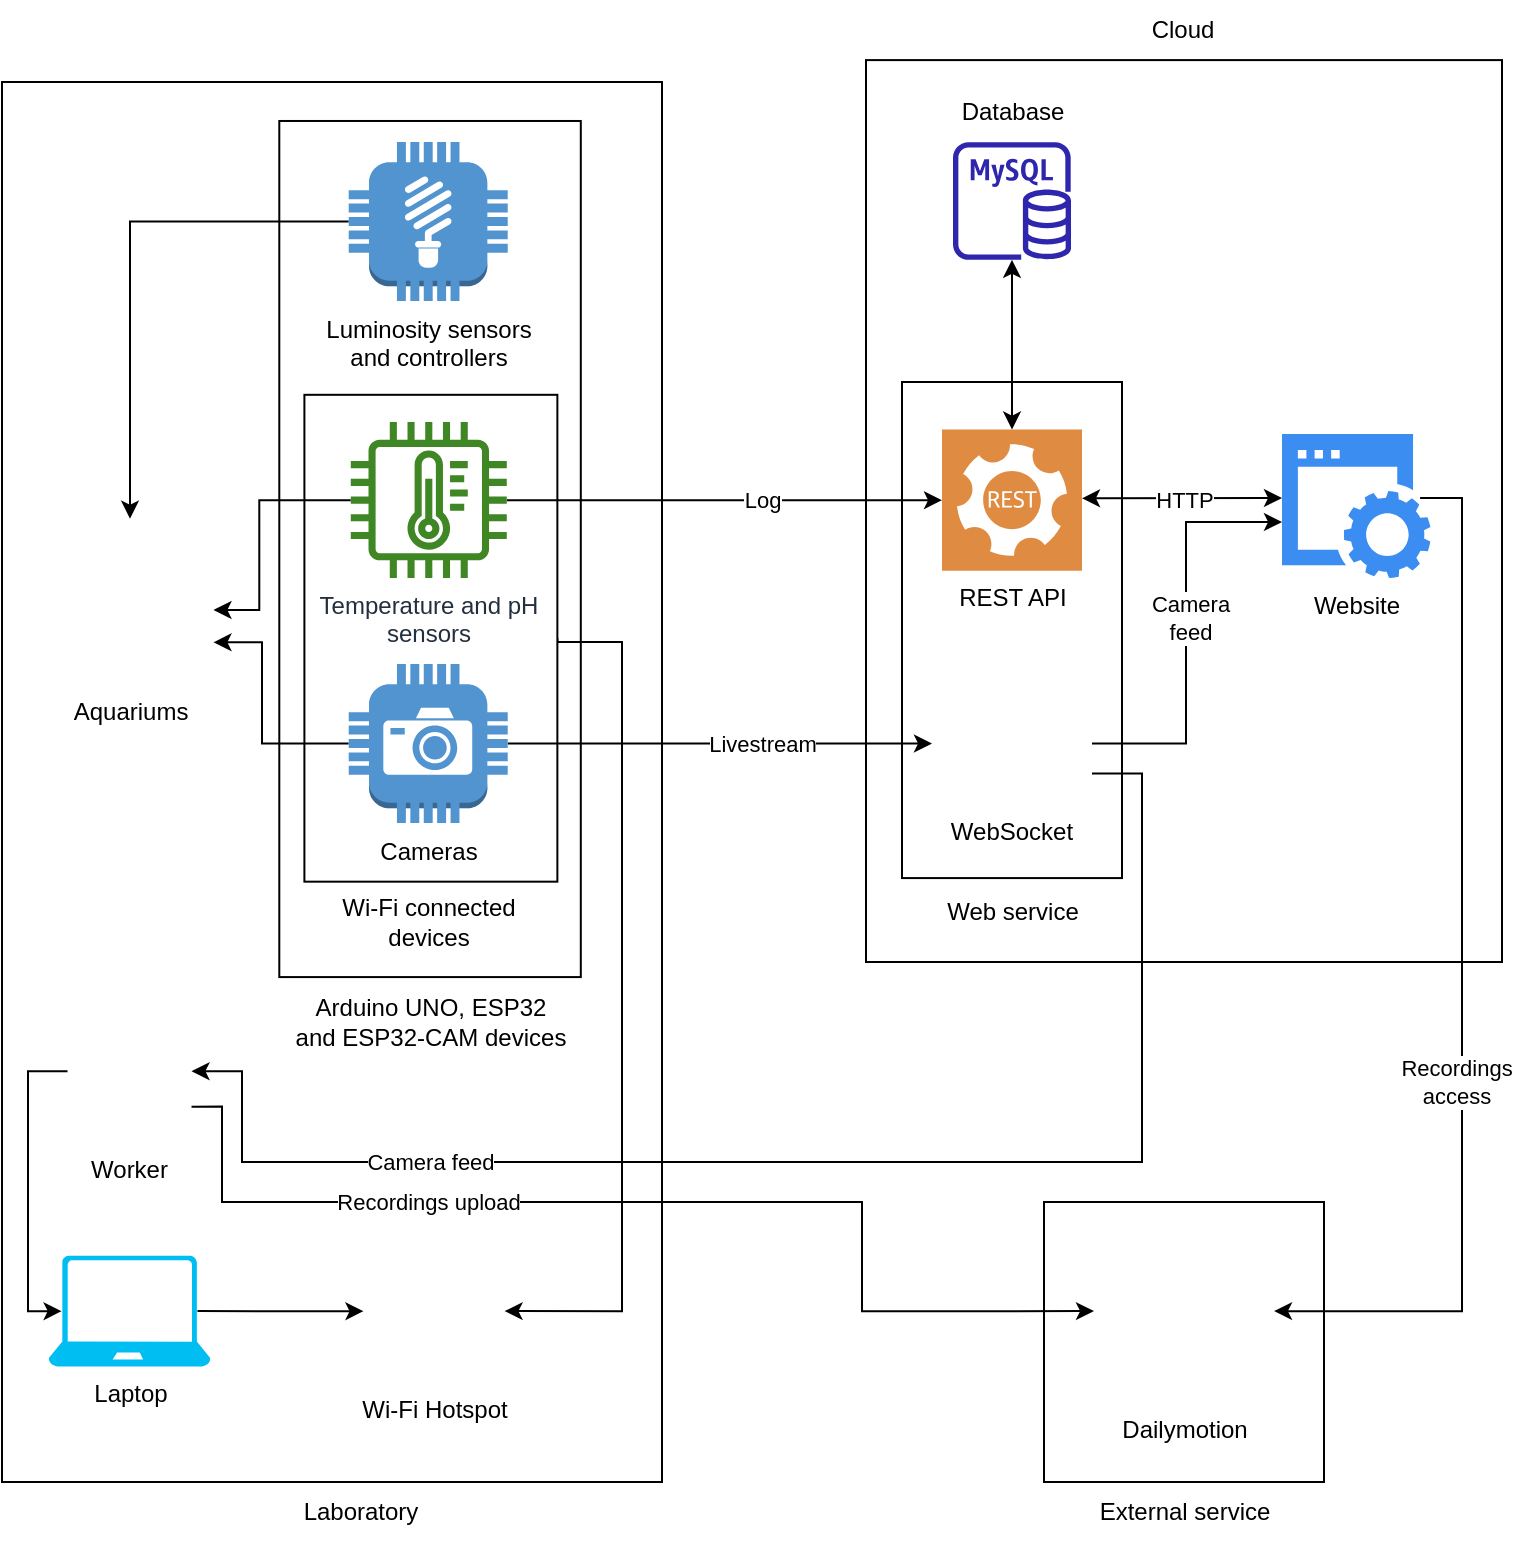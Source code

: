<mxfile version="21.6.6" type="github" pages="2">
  <diagram name="English" id="EDI8gtddxYuzMvr2oFBx">
    <mxGraphModel dx="1434" dy="760" grid="1" gridSize="10" guides="1" tooltips="1" connect="1" arrows="1" fold="1" page="1" pageScale="1" pageWidth="850" pageHeight="1100" math="0" shadow="0">
      <root>
        <mxCell id="WuIyrmQVyQ9rkiY1ifRZ-0" />
        <mxCell id="WuIyrmQVyQ9rkiY1ifRZ-1" parent="WuIyrmQVyQ9rkiY1ifRZ-0" />
        <mxCell id="WuIyrmQVyQ9rkiY1ifRZ-2" value="" style="rounded=0;whiteSpace=wrap;html=1;" vertex="1" parent="WuIyrmQVyQ9rkiY1ifRZ-1">
          <mxGeometry x="571" y="740" width="140" height="140" as="geometry" />
        </mxCell>
        <mxCell id="WuIyrmQVyQ9rkiY1ifRZ-3" value="" style="rounded=0;whiteSpace=wrap;html=1;" vertex="1" parent="WuIyrmQVyQ9rkiY1ifRZ-1">
          <mxGeometry x="482" y="169.05" width="318" height="450.95" as="geometry" />
        </mxCell>
        <mxCell id="WuIyrmQVyQ9rkiY1ifRZ-4" value="" style="rounded=0;whiteSpace=wrap;html=1;direction=south;" vertex="1" parent="WuIyrmQVyQ9rkiY1ifRZ-1">
          <mxGeometry x="500" y="330" width="110" height="248.04" as="geometry" />
        </mxCell>
        <mxCell id="WuIyrmQVyQ9rkiY1ifRZ-5" value="" style="rounded=0;whiteSpace=wrap;html=1;direction=south;" vertex="1" parent="WuIyrmQVyQ9rkiY1ifRZ-1">
          <mxGeometry x="50" y="180" width="330" height="700" as="geometry" />
        </mxCell>
        <mxCell id="WuIyrmQVyQ9rkiY1ifRZ-6" value="" style="rounded=0;whiteSpace=wrap;html=1;rotation=-90;" vertex="1" parent="WuIyrmQVyQ9rkiY1ifRZ-1">
          <mxGeometry x="50" y="338.14" width="428.05" height="150.75" as="geometry" />
        </mxCell>
        <mxCell id="WuIyrmQVyQ9rkiY1ifRZ-7" style="edgeStyle=orthogonalEdgeStyle;rounded=0;orthogonalLoop=1;jettySize=auto;html=1;entryX=1;entryY=0.5;entryDx=0;entryDy=0;exitX=0.5;exitY=1;exitDx=0;exitDy=0;" edge="1" parent="WuIyrmQVyQ9rkiY1ifRZ-1" source="WuIyrmQVyQ9rkiY1ifRZ-8" target="WuIyrmQVyQ9rkiY1ifRZ-36">
          <mxGeometry relative="1" as="geometry">
            <Array as="points">
              <mxPoint x="328" y="460" />
              <mxPoint x="360" y="460" />
              <mxPoint x="360" y="795" />
            </Array>
          </mxGeometry>
        </mxCell>
        <mxCell id="WuIyrmQVyQ9rkiY1ifRZ-8" value="" style="rounded=0;whiteSpace=wrap;html=1;rotation=-90;" vertex="1" parent="WuIyrmQVyQ9rkiY1ifRZ-1">
          <mxGeometry x="142.73" y="394.88" width="243.43" height="126.48" as="geometry" />
        </mxCell>
        <mxCell id="WuIyrmQVyQ9rkiY1ifRZ-10" style="edgeStyle=orthogonalEdgeStyle;rounded=0;orthogonalLoop=1;jettySize=auto;html=1;exitX=1;exitY=0.5;exitDx=0;exitDy=0;" edge="1" parent="WuIyrmQVyQ9rkiY1ifRZ-1" source="WuIyrmQVyQ9rkiY1ifRZ-27" target="WuIyrmQVyQ9rkiY1ifRZ-12">
          <mxGeometry relative="1" as="geometry">
            <Array as="points">
              <mxPoint x="642" y="511" />
              <mxPoint x="642" y="400" />
            </Array>
          </mxGeometry>
        </mxCell>
        <mxCell id="WuIyrmQVyQ9rkiY1ifRZ-11" value="Camera&lt;br&gt;feed" style="edgeLabel;html=1;align=center;verticalAlign=middle;resizable=0;points=[];" vertex="1" connectable="0" parent="WuIyrmQVyQ9rkiY1ifRZ-10">
          <mxGeometry x="0.076" y="-2" relative="1" as="geometry">
            <mxPoint as="offset" />
          </mxGeometry>
        </mxCell>
        <mxCell id="WuIyrmQVyQ9rkiY1ifRZ-12" value="Website" style="sketch=0;html=1;aspect=fixed;strokeColor=none;shadow=0;fillColor=#3B8DF1;verticalAlign=top;labelPosition=center;verticalLabelPosition=bottom;shape=mxgraph.gcp2.website" vertex="1" parent="WuIyrmQVyQ9rkiY1ifRZ-1">
          <mxGeometry x="690" y="356.05" width="74.23" height="72" as="geometry" />
        </mxCell>
        <mxCell id="WuIyrmQVyQ9rkiY1ifRZ-13" style="edgeStyle=orthogonalEdgeStyle;rounded=0;orthogonalLoop=1;jettySize=auto;html=1;exitX=0.93;exitY=0.444;exitDx=0;exitDy=0;entryX=1;entryY=0.5;entryDx=0;entryDy=0;exitPerimeter=0;" edge="1" parent="WuIyrmQVyQ9rkiY1ifRZ-1" source="WuIyrmQVyQ9rkiY1ifRZ-12" target="WuIyrmQVyQ9rkiY1ifRZ-15">
          <mxGeometry relative="1" as="geometry">
            <Array as="points">
              <mxPoint x="780" y="388" />
              <mxPoint x="780" y="795" />
            </Array>
          </mxGeometry>
        </mxCell>
        <mxCell id="WuIyrmQVyQ9rkiY1ifRZ-14" value="Recordings&lt;br&gt;access" style="edgeLabel;html=1;align=center;verticalAlign=middle;resizable=0;points=[];" vertex="1" connectable="0" parent="WuIyrmQVyQ9rkiY1ifRZ-13">
          <mxGeometry x="-0.517" y="-3" relative="1" as="geometry">
            <mxPoint y="187" as="offset" />
          </mxGeometry>
        </mxCell>
        <mxCell id="WuIyrmQVyQ9rkiY1ifRZ-15" value="Dailymotion" style="shape=image;html=1;verticalAlign=top;verticalLabelPosition=bottom;labelBackgroundColor=#ffffff;imageAspect=0;aspect=fixed;image=https://cdn2.iconfinder.com/data/icons/boxicons-logos/24/bxl-dailymotion-128.png" vertex="1" parent="WuIyrmQVyQ9rkiY1ifRZ-1">
          <mxGeometry x="596" y="749.56" width="90" height="90" as="geometry" />
        </mxCell>
        <mxCell id="WuIyrmQVyQ9rkiY1ifRZ-16" value="" style="sketch=0;outlineConnect=0;fontColor=#232F3E;gradientColor=none;fillColor=#2E27AD;strokeColor=none;dashed=0;verticalLabelPosition=bottom;verticalAlign=top;align=center;html=1;fontSize=12;fontStyle=0;aspect=fixed;pointerEvents=1;shape=mxgraph.aws4.rds_mysql_instance;" vertex="1" parent="WuIyrmQVyQ9rkiY1ifRZ-1">
          <mxGeometry x="525.5" y="210" width="59" height="59" as="geometry" />
        </mxCell>
        <mxCell id="WuIyrmQVyQ9rkiY1ifRZ-17" style="edgeStyle=orthogonalEdgeStyle;rounded=0;orthogonalLoop=1;jettySize=auto;html=1;" edge="1" parent="WuIyrmQVyQ9rkiY1ifRZ-1" source="WuIyrmQVyQ9rkiY1ifRZ-20" target="WuIyrmQVyQ9rkiY1ifRZ-39">
          <mxGeometry relative="1" as="geometry">
            <Array as="points">
              <mxPoint x="178.66" y="389" />
              <mxPoint x="178.66" y="444" />
            </Array>
          </mxGeometry>
        </mxCell>
        <mxCell id="WuIyrmQVyQ9rkiY1ifRZ-18" style="edgeStyle=orthogonalEdgeStyle;rounded=0;orthogonalLoop=1;jettySize=auto;html=1;" edge="1" parent="WuIyrmQVyQ9rkiY1ifRZ-1" source="WuIyrmQVyQ9rkiY1ifRZ-20" target="WuIyrmQVyQ9rkiY1ifRZ-28">
          <mxGeometry relative="1" as="geometry" />
        </mxCell>
        <mxCell id="WuIyrmQVyQ9rkiY1ifRZ-19" value="Log" style="edgeLabel;html=1;align=center;verticalAlign=middle;resizable=0;points=[];" vertex="1" connectable="0" parent="WuIyrmQVyQ9rkiY1ifRZ-18">
          <mxGeometry x="0.128" y="-1" relative="1" as="geometry">
            <mxPoint x="5" y="-1" as="offset" />
          </mxGeometry>
        </mxCell>
        <mxCell id="WuIyrmQVyQ9rkiY1ifRZ-20" value="Temperature and pH&lt;br&gt;sensors" style="sketch=0;outlineConnect=0;fontColor=#232F3E;gradientColor=none;fillColor=#3F8624;strokeColor=none;dashed=0;verticalLabelPosition=bottom;verticalAlign=top;align=center;html=1;fontSize=12;fontStyle=0;aspect=fixed;pointerEvents=1;shape=mxgraph.aws4.iot_thing_temperature_sensor;" vertex="1" parent="WuIyrmQVyQ9rkiY1ifRZ-1">
          <mxGeometry x="224.39" y="350.05" width="78" height="78" as="geometry" />
        </mxCell>
        <mxCell id="WuIyrmQVyQ9rkiY1ifRZ-21" style="edgeStyle=orthogonalEdgeStyle;rounded=0;orthogonalLoop=1;jettySize=auto;html=1;exitX=1;exitY=0.5;exitDx=0;exitDy=0;exitPerimeter=0;" edge="1" parent="WuIyrmQVyQ9rkiY1ifRZ-1" source="WuIyrmQVyQ9rkiY1ifRZ-24" target="WuIyrmQVyQ9rkiY1ifRZ-27">
          <mxGeometry relative="1" as="geometry" />
        </mxCell>
        <mxCell id="WuIyrmQVyQ9rkiY1ifRZ-22" value="Livestream" style="edgeLabel;html=1;align=center;verticalAlign=middle;resizable=0;points=[];" vertex="1" connectable="0" parent="WuIyrmQVyQ9rkiY1ifRZ-21">
          <mxGeometry x="-0.005" y="2" relative="1" as="geometry">
            <mxPoint x="21" y="2" as="offset" />
          </mxGeometry>
        </mxCell>
        <mxCell id="WuIyrmQVyQ9rkiY1ifRZ-23" style="edgeStyle=orthogonalEdgeStyle;rounded=0;orthogonalLoop=1;jettySize=auto;html=1;entryX=1;entryY=0.75;entryDx=0;entryDy=0;" edge="1" parent="WuIyrmQVyQ9rkiY1ifRZ-1" source="WuIyrmQVyQ9rkiY1ifRZ-24" target="WuIyrmQVyQ9rkiY1ifRZ-39">
          <mxGeometry relative="1" as="geometry">
            <Array as="points">
              <mxPoint x="180" y="511" />
              <mxPoint x="180" y="461" />
            </Array>
          </mxGeometry>
        </mxCell>
        <mxCell id="WuIyrmQVyQ9rkiY1ifRZ-24" value="Cameras" style="outlineConnect=0;dashed=0;verticalLabelPosition=bottom;verticalAlign=top;align=center;html=1;shape=mxgraph.aws3.camera;fillColor=#5294CF;gradientColor=none;" vertex="1" parent="WuIyrmQVyQ9rkiY1ifRZ-1">
          <mxGeometry x="223.36" y="471" width="79.5" height="79.5" as="geometry" />
        </mxCell>
        <mxCell id="WuIyrmQVyQ9rkiY1ifRZ-25" style="edgeStyle=orthogonalEdgeStyle;rounded=0;orthogonalLoop=1;jettySize=auto;html=1;exitX=0;exitY=0.5;exitDx=0;exitDy=0;exitPerimeter=0;" edge="1" parent="WuIyrmQVyQ9rkiY1ifRZ-1" source="WuIyrmQVyQ9rkiY1ifRZ-26" target="WuIyrmQVyQ9rkiY1ifRZ-39">
          <mxGeometry relative="1" as="geometry">
            <Array as="points">
              <mxPoint x="114" y="250" />
            </Array>
          </mxGeometry>
        </mxCell>
        <mxCell id="WuIyrmQVyQ9rkiY1ifRZ-26" value="Luminosity sensors&lt;br&gt;and controllers" style="outlineConnect=0;dashed=0;verticalLabelPosition=bottom;verticalAlign=top;align=center;html=1;shape=mxgraph.aws3.lightbulb;fillColor=#5294CF;gradientColor=none;" vertex="1" parent="WuIyrmQVyQ9rkiY1ifRZ-1">
          <mxGeometry x="223.36" y="210" width="79.5" height="79.5" as="geometry" />
        </mxCell>
        <mxCell id="WuIyrmQVyQ9rkiY1ifRZ-27" value="WebSocket" style="shape=image;verticalLabelPosition=bottom;labelBackgroundColor=default;verticalAlign=top;aspect=fixed;imageAspect=0;image=https://seeklogo.com/images/W/websocket-logo-91B815D333-seeklogo.com.png;" vertex="1" parent="WuIyrmQVyQ9rkiY1ifRZ-1">
          <mxGeometry x="515" y="480.75" width="80" height="60" as="geometry" />
        </mxCell>
        <mxCell id="WuIyrmQVyQ9rkiY1ifRZ-28" value="REST API" style="sketch=0;pointerEvents=1;shadow=0;dashed=0;html=1;strokeColor=none;fillColor=#DF8C42;labelPosition=center;verticalLabelPosition=bottom;verticalAlign=top;align=center;outlineConnect=0;shape=mxgraph.veeam2.restful_api;" vertex="1" parent="WuIyrmQVyQ9rkiY1ifRZ-1">
          <mxGeometry x="520" y="353.77" width="70" height="70.55" as="geometry" />
        </mxCell>
        <mxCell id="WuIyrmQVyQ9rkiY1ifRZ-29" style="edgeStyle=orthogonalEdgeStyle;rounded=0;orthogonalLoop=1;jettySize=auto;html=1;exitX=1;exitY=0.75;exitDx=0;exitDy=0;entryX=1;entryY=0.5;entryDx=0;entryDy=0;" edge="1" parent="WuIyrmQVyQ9rkiY1ifRZ-1" source="WuIyrmQVyQ9rkiY1ifRZ-27" target="WuIyrmQVyQ9rkiY1ifRZ-34">
          <mxGeometry relative="1" as="geometry">
            <mxPoint x="490" y="770" as="sourcePoint" />
            <Array as="points">
              <mxPoint x="620" y="526" />
              <mxPoint x="620" y="720" />
              <mxPoint x="170" y="720" />
              <mxPoint x="170" y="675" />
            </Array>
          </mxGeometry>
        </mxCell>
        <mxCell id="WuIyrmQVyQ9rkiY1ifRZ-30" value="Camera feed" style="edgeLabel;html=1;align=center;verticalAlign=middle;resizable=0;points=[];" vertex="1" connectable="0" parent="WuIyrmQVyQ9rkiY1ifRZ-29">
          <mxGeometry x="0.026" relative="1" as="geometry">
            <mxPoint x="-196" as="offset" />
          </mxGeometry>
        </mxCell>
        <mxCell id="WuIyrmQVyQ9rkiY1ifRZ-31" style="edgeStyle=orthogonalEdgeStyle;rounded=0;orthogonalLoop=1;jettySize=auto;html=1;exitX=1;exitY=0.75;exitDx=0;exitDy=0;entryX=0;entryY=0.5;entryDx=0;entryDy=0;" edge="1" parent="WuIyrmQVyQ9rkiY1ifRZ-1" source="WuIyrmQVyQ9rkiY1ifRZ-34" target="WuIyrmQVyQ9rkiY1ifRZ-15">
          <mxGeometry relative="1" as="geometry">
            <Array as="points">
              <mxPoint x="160" y="692" />
              <mxPoint x="160" y="740" />
              <mxPoint x="480" y="740" />
              <mxPoint x="480" y="795" />
            </Array>
          </mxGeometry>
        </mxCell>
        <mxCell id="WuIyrmQVyQ9rkiY1ifRZ-32" value="Recordings upload" style="edgeLabel;html=1;align=center;verticalAlign=middle;resizable=0;points=[];" vertex="1" connectable="0" parent="WuIyrmQVyQ9rkiY1ifRZ-31">
          <mxGeometry x="0.166" relative="1" as="geometry">
            <mxPoint x="-157" as="offset" />
          </mxGeometry>
        </mxCell>
        <mxCell id="WuIyrmQVyQ9rkiY1ifRZ-33" style="edgeStyle=orthogonalEdgeStyle;rounded=0;orthogonalLoop=1;jettySize=auto;html=1;exitX=0;exitY=0.5;exitDx=0;exitDy=0;entryX=0.08;entryY=0.5;entryDx=0;entryDy=0;entryPerimeter=0;" edge="1" parent="WuIyrmQVyQ9rkiY1ifRZ-1" source="WuIyrmQVyQ9rkiY1ifRZ-34" target="WuIyrmQVyQ9rkiY1ifRZ-38">
          <mxGeometry relative="1" as="geometry">
            <Array as="points">
              <mxPoint x="63" y="675" />
              <mxPoint x="63" y="795" />
            </Array>
          </mxGeometry>
        </mxCell>
        <mxCell id="WuIyrmQVyQ9rkiY1ifRZ-34" value="Worker" style="shape=image;verticalLabelPosition=bottom;labelBackgroundColor=default;verticalAlign=top;aspect=fixed;imageAspect=0;image=https://www.pngkey.com/png/full/353-3538564_hard-hat-icon-png-download-blue-collar-worker.png;" vertex="1" parent="WuIyrmQVyQ9rkiY1ifRZ-1">
          <mxGeometry x="82.76" y="639.05" width="62" height="71.06" as="geometry" />
        </mxCell>
        <mxCell id="WuIyrmQVyQ9rkiY1ifRZ-35" value="Wi-Fi connected&lt;br&gt;devices" style="text;html=1;align=center;verticalAlign=middle;resizable=0;points=[];autosize=1;strokeColor=none;fillColor=none;" vertex="1" parent="WuIyrmQVyQ9rkiY1ifRZ-1">
          <mxGeometry x="208.11" y="580" width="110" height="40" as="geometry" />
        </mxCell>
        <mxCell id="WuIyrmQVyQ9rkiY1ifRZ-36" value="Wi-Fi Hotspot" style="shape=image;html=1;verticalAlign=top;verticalLabelPosition=bottom;labelBackgroundColor=#ffffff;imageAspect=0;aspect=fixed;image=https://cdn3.iconfinder.com/data/icons/belidong-hotel/32/Artboard_16-128.png" vertex="1" parent="WuIyrmQVyQ9rkiY1ifRZ-1">
          <mxGeometry x="230.73" y="759.28" width="70.55" height="70.55" as="geometry" />
        </mxCell>
        <mxCell id="WuIyrmQVyQ9rkiY1ifRZ-37" style="edgeStyle=orthogonalEdgeStyle;rounded=0;orthogonalLoop=1;jettySize=auto;html=1;exitX=0.92;exitY=0.5;exitDx=0;exitDy=0;exitPerimeter=0;" edge="1" parent="WuIyrmQVyQ9rkiY1ifRZ-1" source="WuIyrmQVyQ9rkiY1ifRZ-38" target="WuIyrmQVyQ9rkiY1ifRZ-36">
          <mxGeometry relative="1" as="geometry" />
        </mxCell>
        <mxCell id="WuIyrmQVyQ9rkiY1ifRZ-38" value="Laptop" style="verticalLabelPosition=bottom;html=1;verticalAlign=top;align=center;strokeColor=none;fillColor=#00BEF2;shape=mxgraph.azure.laptop;pointerEvents=1;" vertex="1" parent="WuIyrmQVyQ9rkiY1ifRZ-1">
          <mxGeometry x="73.32" y="766.92" width="80.89" height="55.28" as="geometry" />
        </mxCell>
        <mxCell id="WuIyrmQVyQ9rkiY1ifRZ-39" value="Aquariums" style="shape=image;verticalLabelPosition=bottom;labelBackgroundColor=default;verticalAlign=top;aspect=fixed;imageAspect=0;image=https://cdn-icons-png.flaticon.com/512/90/90857.png;" vertex="1" parent="WuIyrmQVyQ9rkiY1ifRZ-1">
          <mxGeometry x="73.32" y="398.34" width="82.41" height="82.41" as="geometry" />
        </mxCell>
        <mxCell id="WuIyrmQVyQ9rkiY1ifRZ-40" value="Laboratory" style="text;html=1;align=center;verticalAlign=middle;resizable=0;points=[];autosize=1;strokeColor=none;fillColor=none;" vertex="1" parent="WuIyrmQVyQ9rkiY1ifRZ-1">
          <mxGeometry x="188.66" y="880" width="80" height="30" as="geometry" />
        </mxCell>
        <mxCell id="WuIyrmQVyQ9rkiY1ifRZ-41" value="Web service" style="text;html=1;align=center;verticalAlign=middle;resizable=0;points=[];autosize=1;strokeColor=none;fillColor=none;" vertex="1" parent="WuIyrmQVyQ9rkiY1ifRZ-1">
          <mxGeometry x="510" y="580" width="90" height="30" as="geometry" />
        </mxCell>
        <mxCell id="WuIyrmQVyQ9rkiY1ifRZ-42" value="" style="endArrow=classic;startArrow=classic;html=1;rounded=0;" edge="1" parent="WuIyrmQVyQ9rkiY1ifRZ-1" source="WuIyrmQVyQ9rkiY1ifRZ-28" target="WuIyrmQVyQ9rkiY1ifRZ-16">
          <mxGeometry width="50" height="50" relative="1" as="geometry">
            <mxPoint x="690" y="350" as="sourcePoint" />
            <mxPoint x="740" y="300" as="targetPoint" />
          </mxGeometry>
        </mxCell>
        <mxCell id="WuIyrmQVyQ9rkiY1ifRZ-43" value="Database" style="text;html=1;align=center;verticalAlign=middle;resizable=0;points=[];autosize=1;strokeColor=none;fillColor=none;" vertex="1" parent="WuIyrmQVyQ9rkiY1ifRZ-1">
          <mxGeometry x="520" y="180" width="70" height="30" as="geometry" />
        </mxCell>
        <mxCell id="WuIyrmQVyQ9rkiY1ifRZ-44" value="Cloud" style="text;html=1;align=center;verticalAlign=middle;resizable=0;points=[];autosize=1;strokeColor=none;fillColor=none;" vertex="1" parent="WuIyrmQVyQ9rkiY1ifRZ-1">
          <mxGeometry x="615" y="139.05" width="50" height="30" as="geometry" />
        </mxCell>
        <mxCell id="WuIyrmQVyQ9rkiY1ifRZ-45" value="External service" style="text;html=1;align=center;verticalAlign=middle;resizable=0;points=[];autosize=1;strokeColor=none;fillColor=none;" vertex="1" parent="WuIyrmQVyQ9rkiY1ifRZ-1">
          <mxGeometry x="586" y="880" width="110" height="30" as="geometry" />
        </mxCell>
        <mxCell id="WuIyrmQVyQ9rkiY1ifRZ-46" value="" style="endArrow=classic;startArrow=classic;html=1;rounded=0;" edge="1" parent="WuIyrmQVyQ9rkiY1ifRZ-1">
          <mxGeometry width="50" height="50" relative="1" as="geometry">
            <mxPoint x="590" y="388.14" as="sourcePoint" />
            <mxPoint x="690" y="388" as="targetPoint" />
          </mxGeometry>
        </mxCell>
        <mxCell id="WuIyrmQVyQ9rkiY1ifRZ-47" value="HTTP" style="edgeLabel;html=1;align=center;verticalAlign=middle;resizable=0;points=[];" vertex="1" connectable="0" parent="WuIyrmQVyQ9rkiY1ifRZ-46">
          <mxGeometry x="-0.159" relative="1" as="geometry">
            <mxPoint x="9" y="1" as="offset" />
          </mxGeometry>
        </mxCell>
        <mxCell id="BrJOlLW2vVz8gPNd1whd-0" value="Arduino UNO, ESP32&lt;br style=&quot;border-color: var(--border-color);&quot;&gt;and ESP32-CAM devices" style="text;html=1;align=center;verticalAlign=middle;resizable=0;points=[];autosize=1;strokeColor=none;fillColor=none;" vertex="1" parent="WuIyrmQVyQ9rkiY1ifRZ-1">
          <mxGeometry x="184.03" y="630" width="160" height="40" as="geometry" />
        </mxCell>
      </root>
    </mxGraphModel>
  </diagram>
  <diagram name="Português" id="byU7topS99mr_FfxvGcA">
    <mxGraphModel dx="1434" dy="760" grid="1" gridSize="10" guides="1" tooltips="1" connect="1" arrows="1" fold="1" page="1" pageScale="1" pageWidth="850" pageHeight="1100" math="0" shadow="0">
      <root>
        <mxCell id="0" />
        <mxCell id="1" parent="0" />
        <mxCell id="9bzy8EOZ3xym4p1rz7Lv-84" value="" style="rounded=0;whiteSpace=wrap;html=1;" parent="1" vertex="1">
          <mxGeometry x="571" y="740" width="140" height="140" as="geometry" />
        </mxCell>
        <mxCell id="9bzy8EOZ3xym4p1rz7Lv-82" value="" style="rounded=0;whiteSpace=wrap;html=1;" parent="1" vertex="1">
          <mxGeometry x="482" y="169.05" width="318" height="450.95" as="geometry" />
        </mxCell>
        <mxCell id="9bzy8EOZ3xym4p1rz7Lv-57" value="" style="rounded=0;whiteSpace=wrap;html=1;direction=south;" parent="1" vertex="1">
          <mxGeometry x="500" y="330" width="110" height="248.04" as="geometry" />
        </mxCell>
        <mxCell id="9bzy8EOZ3xym4p1rz7Lv-54" value="" style="rounded=0;whiteSpace=wrap;html=1;direction=south;" parent="1" vertex="1">
          <mxGeometry x="50" y="180" width="330" height="700" as="geometry" />
        </mxCell>
        <mxCell id="9bzy8EOZ3xym4p1rz7Lv-37" value="" style="rounded=0;whiteSpace=wrap;html=1;rotation=-90;" parent="1" vertex="1">
          <mxGeometry x="50" y="338.14" width="428.05" height="150.75" as="geometry" />
        </mxCell>
        <mxCell id="9bzy8EOZ3xym4p1rz7Lv-101" style="edgeStyle=orthogonalEdgeStyle;rounded=0;orthogonalLoop=1;jettySize=auto;html=1;entryX=1;entryY=0.5;entryDx=0;entryDy=0;exitX=0.5;exitY=1;exitDx=0;exitDy=0;" parent="1" source="9bzy8EOZ3xym4p1rz7Lv-14" target="9bzy8EOZ3xym4p1rz7Lv-32" edge="1">
          <mxGeometry relative="1" as="geometry">
            <Array as="points">
              <mxPoint x="328" y="460" />
              <mxPoint x="360" y="460" />
              <mxPoint x="360" y="795" />
            </Array>
          </mxGeometry>
        </mxCell>
        <mxCell id="9bzy8EOZ3xym4p1rz7Lv-14" value="" style="rounded=0;whiteSpace=wrap;html=1;rotation=-90;" parent="1" vertex="1">
          <mxGeometry x="142.73" y="394.88" width="243.43" height="126.48" as="geometry" />
        </mxCell>
        <mxCell id="9bzy8EOZ3xym4p1rz7Lv-93" style="edgeStyle=orthogonalEdgeStyle;rounded=0;orthogonalLoop=1;jettySize=auto;html=1;exitX=1;exitY=0.5;exitDx=0;exitDy=0;" parent="1" source="9bzy8EOZ3xym4p1rz7Lv-24" target="9bzy8EOZ3xym4p1rz7Lv-5" edge="1">
          <mxGeometry relative="1" as="geometry">
            <Array as="points">
              <mxPoint x="642" y="511" />
              <mxPoint x="642" y="400" />
            </Array>
          </mxGeometry>
        </mxCell>
        <mxCell id="9bzy8EOZ3xym4p1rz7Lv-95" value="Feed&lt;br&gt;das&lt;br&gt;câmeras" style="edgeLabel;html=1;align=center;verticalAlign=middle;resizable=0;points=[];" parent="9bzy8EOZ3xym4p1rz7Lv-93" vertex="1" connectable="0">
          <mxGeometry x="0.076" y="-2" relative="1" as="geometry">
            <mxPoint as="offset" />
          </mxGeometry>
        </mxCell>
        <mxCell id="9bzy8EOZ3xym4p1rz7Lv-5" value="Website" style="sketch=0;html=1;aspect=fixed;strokeColor=none;shadow=0;fillColor=#3B8DF1;verticalAlign=top;labelPosition=center;verticalLabelPosition=bottom;shape=mxgraph.gcp2.website" parent="1" vertex="1">
          <mxGeometry x="690" y="356.05" width="74.23" height="72" as="geometry" />
        </mxCell>
        <mxCell id="9bzy8EOZ3xym4p1rz7Lv-109" style="edgeStyle=orthogonalEdgeStyle;rounded=0;orthogonalLoop=1;jettySize=auto;html=1;exitX=0.93;exitY=0.444;exitDx=0;exitDy=0;entryX=1;entryY=0.5;entryDx=0;entryDy=0;exitPerimeter=0;" parent="1" source="9bzy8EOZ3xym4p1rz7Lv-5" target="9bzy8EOZ3xym4p1rz7Lv-6" edge="1">
          <mxGeometry relative="1" as="geometry">
            <Array as="points">
              <mxPoint x="780" y="388" />
              <mxPoint x="780" y="795" />
            </Array>
          </mxGeometry>
        </mxCell>
        <mxCell id="9bzy8EOZ3xym4p1rz7Lv-112" value="Acesso&lt;br&gt;às&lt;br&gt;gravações" style="edgeLabel;html=1;align=center;verticalAlign=middle;resizable=0;points=[];" parent="9bzy8EOZ3xym4p1rz7Lv-109" vertex="1" connectable="0">
          <mxGeometry x="-0.517" y="-3" relative="1" as="geometry">
            <mxPoint y="187" as="offset" />
          </mxGeometry>
        </mxCell>
        <mxCell id="9bzy8EOZ3xym4p1rz7Lv-6" value="Dailymotion" style="shape=image;html=1;verticalAlign=top;verticalLabelPosition=bottom;labelBackgroundColor=#ffffff;imageAspect=0;aspect=fixed;image=https://cdn2.iconfinder.com/data/icons/boxicons-logos/24/bxl-dailymotion-128.png" parent="1" vertex="1">
          <mxGeometry x="596" y="749.56" width="90" height="90" as="geometry" />
        </mxCell>
        <mxCell id="9bzy8EOZ3xym4p1rz7Lv-8" value="" style="sketch=0;outlineConnect=0;fontColor=#232F3E;gradientColor=none;fillColor=#2E27AD;strokeColor=none;dashed=0;verticalLabelPosition=bottom;verticalAlign=top;align=center;html=1;fontSize=12;fontStyle=0;aspect=fixed;pointerEvents=1;shape=mxgraph.aws4.rds_mysql_instance;" parent="1" vertex="1">
          <mxGeometry x="525.5" y="210" width="59" height="59" as="geometry" />
        </mxCell>
        <mxCell id="9bzy8EOZ3xym4p1rz7Lv-46" style="edgeStyle=orthogonalEdgeStyle;rounded=0;orthogonalLoop=1;jettySize=auto;html=1;" parent="1" source="9bzy8EOZ3xym4p1rz7Lv-10" target="9bzy8EOZ3xym4p1rz7Lv-44" edge="1">
          <mxGeometry relative="1" as="geometry">
            <Array as="points">
              <mxPoint x="178.66" y="389" />
              <mxPoint x="178.66" y="444" />
            </Array>
          </mxGeometry>
        </mxCell>
        <mxCell id="9bzy8EOZ3xym4p1rz7Lv-68" style="edgeStyle=orthogonalEdgeStyle;rounded=0;orthogonalLoop=1;jettySize=auto;html=1;" parent="1" source="9bzy8EOZ3xym4p1rz7Lv-10" target="9bzy8EOZ3xym4p1rz7Lv-26" edge="1">
          <mxGeometry relative="1" as="geometry" />
        </mxCell>
        <mxCell id="9bzy8EOZ3xym4p1rz7Lv-106" value="Registro&lt;br&gt;dos dados" style="edgeLabel;html=1;align=center;verticalAlign=middle;resizable=0;points=[];" parent="9bzy8EOZ3xym4p1rz7Lv-68" vertex="1" connectable="0">
          <mxGeometry x="0.128" y="-1" relative="1" as="geometry">
            <mxPoint x="5" y="-1" as="offset" />
          </mxGeometry>
        </mxCell>
        <mxCell id="9bzy8EOZ3xym4p1rz7Lv-10" value="Sensores de&lt;br&gt;temperatura e pH" style="sketch=0;outlineConnect=0;fontColor=#232F3E;gradientColor=none;fillColor=#3F8624;strokeColor=none;dashed=0;verticalLabelPosition=bottom;verticalAlign=top;align=center;html=1;fontSize=12;fontStyle=0;aspect=fixed;pointerEvents=1;shape=mxgraph.aws4.iot_thing_temperature_sensor;" parent="1" vertex="1">
          <mxGeometry x="224.39" y="350.05" width="78" height="78" as="geometry" />
        </mxCell>
        <mxCell id="9bzy8EOZ3xym4p1rz7Lv-69" style="edgeStyle=orthogonalEdgeStyle;rounded=0;orthogonalLoop=1;jettySize=auto;html=1;exitX=1;exitY=0.5;exitDx=0;exitDy=0;exitPerimeter=0;" parent="1" source="9bzy8EOZ3xym4p1rz7Lv-17" target="9bzy8EOZ3xym4p1rz7Lv-24" edge="1">
          <mxGeometry relative="1" as="geometry" />
        </mxCell>
        <mxCell id="9bzy8EOZ3xym4p1rz7Lv-94" value="Transmissão&lt;br&gt;ao vivo" style="edgeLabel;html=1;align=center;verticalAlign=middle;resizable=0;points=[];" parent="9bzy8EOZ3xym4p1rz7Lv-69" vertex="1" connectable="0">
          <mxGeometry x="-0.005" y="2" relative="1" as="geometry">
            <mxPoint x="21" y="2" as="offset" />
          </mxGeometry>
        </mxCell>
        <mxCell id="9bzy8EOZ3xym4p1rz7Lv-108" style="edgeStyle=orthogonalEdgeStyle;rounded=0;orthogonalLoop=1;jettySize=auto;html=1;entryX=1;entryY=0.75;entryDx=0;entryDy=0;" parent="1" source="9bzy8EOZ3xym4p1rz7Lv-17" target="9bzy8EOZ3xym4p1rz7Lv-44" edge="1">
          <mxGeometry relative="1" as="geometry">
            <Array as="points">
              <mxPoint x="180" y="511" />
              <mxPoint x="180" y="461" />
            </Array>
          </mxGeometry>
        </mxCell>
        <mxCell id="9bzy8EOZ3xym4p1rz7Lv-17" value="Câmeras" style="outlineConnect=0;dashed=0;verticalLabelPosition=bottom;verticalAlign=top;align=center;html=1;shape=mxgraph.aws3.camera;fillColor=#5294CF;gradientColor=none;" parent="1" vertex="1">
          <mxGeometry x="223.36" y="471" width="79.5" height="79.5" as="geometry" />
        </mxCell>
        <mxCell id="9bzy8EOZ3xym4p1rz7Lv-45" style="edgeStyle=orthogonalEdgeStyle;rounded=0;orthogonalLoop=1;jettySize=auto;html=1;exitX=0;exitY=0.5;exitDx=0;exitDy=0;exitPerimeter=0;" parent="1" source="9bzy8EOZ3xym4p1rz7Lv-18" target="9bzy8EOZ3xym4p1rz7Lv-44" edge="1">
          <mxGeometry relative="1" as="geometry">
            <Array as="points">
              <mxPoint x="114" y="250" />
            </Array>
          </mxGeometry>
        </mxCell>
        <mxCell id="9bzy8EOZ3xym4p1rz7Lv-18" value="Sensores e controladores&lt;br&gt;de luminosidade" style="outlineConnect=0;dashed=0;verticalLabelPosition=bottom;verticalAlign=top;align=center;html=1;shape=mxgraph.aws3.lightbulb;fillColor=#5294CF;gradientColor=none;" parent="1" vertex="1">
          <mxGeometry x="223.36" y="210" width="79.5" height="79.5" as="geometry" />
        </mxCell>
        <mxCell id="9bzy8EOZ3xym4p1rz7Lv-24" value="WebSocket" style="shape=image;verticalLabelPosition=bottom;labelBackgroundColor=default;verticalAlign=top;aspect=fixed;imageAspect=0;image=https://seeklogo.com/images/W/websocket-logo-91B815D333-seeklogo.com.png;" parent="1" vertex="1">
          <mxGeometry x="515" y="480.75" width="80" height="60" as="geometry" />
        </mxCell>
        <mxCell id="9bzy8EOZ3xym4p1rz7Lv-26" value="API REST" style="sketch=0;pointerEvents=1;shadow=0;dashed=0;html=1;strokeColor=none;fillColor=#DF8C42;labelPosition=center;verticalLabelPosition=bottom;verticalAlign=top;align=center;outlineConnect=0;shape=mxgraph.veeam2.restful_api;" parent="1" vertex="1">
          <mxGeometry x="520" y="353.77" width="70" height="70.55" as="geometry" />
        </mxCell>
        <mxCell id="9bzy8EOZ3xym4p1rz7Lv-90" style="edgeStyle=orthogonalEdgeStyle;rounded=0;orthogonalLoop=1;jettySize=auto;html=1;exitX=1;exitY=0.75;exitDx=0;exitDy=0;entryX=1;entryY=0.5;entryDx=0;entryDy=0;" parent="1" source="9bzy8EOZ3xym4p1rz7Lv-24" target="9bzy8EOZ3xym4p1rz7Lv-29" edge="1">
          <mxGeometry relative="1" as="geometry">
            <mxPoint x="490" y="770" as="sourcePoint" />
            <Array as="points">
              <mxPoint x="620" y="526" />
              <mxPoint x="620" y="720" />
              <mxPoint x="170" y="720" />
              <mxPoint x="170" y="675" />
            </Array>
          </mxGeometry>
        </mxCell>
        <mxCell id="9bzy8EOZ3xym4p1rz7Lv-103" value="Feed das câmeras" style="edgeLabel;html=1;align=center;verticalAlign=middle;resizable=0;points=[];" parent="9bzy8EOZ3xym4p1rz7Lv-90" vertex="1" connectable="0">
          <mxGeometry x="0.026" relative="1" as="geometry">
            <mxPoint x="-192" as="offset" />
          </mxGeometry>
        </mxCell>
        <mxCell id="9bzy8EOZ3xym4p1rz7Lv-97" style="edgeStyle=orthogonalEdgeStyle;rounded=0;orthogonalLoop=1;jettySize=auto;html=1;exitX=1;exitY=0.75;exitDx=0;exitDy=0;entryX=0;entryY=0.5;entryDx=0;entryDy=0;" parent="1" source="9bzy8EOZ3xym4p1rz7Lv-29" target="9bzy8EOZ3xym4p1rz7Lv-6" edge="1">
          <mxGeometry relative="1" as="geometry">
            <Array as="points">
              <mxPoint x="160" y="692" />
              <mxPoint x="160" y="740" />
              <mxPoint x="480" y="740" />
              <mxPoint x="480" y="795" />
            </Array>
          </mxGeometry>
        </mxCell>
        <mxCell id="9bzy8EOZ3xym4p1rz7Lv-104" value="Upload das gravações" style="edgeLabel;html=1;align=center;verticalAlign=middle;resizable=0;points=[];" parent="9bzy8EOZ3xym4p1rz7Lv-97" vertex="1" connectable="0">
          <mxGeometry x="0.166" relative="1" as="geometry">
            <mxPoint x="-151" as="offset" />
          </mxGeometry>
        </mxCell>
        <mxCell id="9bzy8EOZ3xym4p1rz7Lv-107" style="edgeStyle=orthogonalEdgeStyle;rounded=0;orthogonalLoop=1;jettySize=auto;html=1;exitX=0;exitY=0.5;exitDx=0;exitDy=0;entryX=0.08;entryY=0.5;entryDx=0;entryDy=0;entryPerimeter=0;" parent="1" source="9bzy8EOZ3xym4p1rz7Lv-29" target="9bzy8EOZ3xym4p1rz7Lv-35" edge="1">
          <mxGeometry relative="1" as="geometry">
            <Array as="points">
              <mxPoint x="63" y="675" />
              <mxPoint x="63" y="795" />
            </Array>
          </mxGeometry>
        </mxCell>
        <mxCell id="9bzy8EOZ3xym4p1rz7Lv-31" value="Dispositivos&lt;br&gt;conectados ao Wi-Fi" style="text;html=1;align=center;verticalAlign=middle;resizable=0;points=[];autosize=1;strokeColor=none;fillColor=none;" parent="1" vertex="1">
          <mxGeometry x="198.11" y="580" width="130" height="40" as="geometry" />
        </mxCell>
        <mxCell id="9bzy8EOZ3xym4p1rz7Lv-32" value="Wi-Fi Hotspot" style="shape=image;html=1;verticalAlign=top;verticalLabelPosition=bottom;labelBackgroundColor=#ffffff;imageAspect=0;aspect=fixed;image=https://cdn3.iconfinder.com/data/icons/belidong-hotel/32/Artboard_16-128.png" parent="1" vertex="1">
          <mxGeometry x="230.73" y="759.28" width="70.55" height="70.55" as="geometry" />
        </mxCell>
        <mxCell id="9bzy8EOZ3xym4p1rz7Lv-36" style="edgeStyle=orthogonalEdgeStyle;rounded=0;orthogonalLoop=1;jettySize=auto;html=1;exitX=0.92;exitY=0.5;exitDx=0;exitDy=0;exitPerimeter=0;" parent="1" source="9bzy8EOZ3xym4p1rz7Lv-35" target="9bzy8EOZ3xym4p1rz7Lv-32" edge="1">
          <mxGeometry relative="1" as="geometry" />
        </mxCell>
        <mxCell id="9bzy8EOZ3xym4p1rz7Lv-44" value="Aquários" style="shape=image;verticalLabelPosition=bottom;labelBackgroundColor=default;verticalAlign=top;aspect=fixed;imageAspect=0;image=https://cdn-icons-png.flaticon.com/512/90/90857.png;" parent="1" vertex="1">
          <mxGeometry x="73.32" y="398.34" width="82.41" height="82.41" as="geometry" />
        </mxCell>
        <mxCell id="9bzy8EOZ3xym4p1rz7Lv-56" value="Laboratório" style="text;html=1;align=center;verticalAlign=middle;resizable=0;points=[];autosize=1;strokeColor=none;fillColor=none;" parent="1" vertex="1">
          <mxGeometry x="188.66" y="880" width="80" height="30" as="geometry" />
        </mxCell>
        <mxCell id="9bzy8EOZ3xym4p1rz7Lv-58" value="Serviço web" style="text;html=1;align=center;verticalAlign=middle;resizable=0;points=[];autosize=1;strokeColor=none;fillColor=none;" parent="1" vertex="1">
          <mxGeometry x="510" y="580" width="90" height="30" as="geometry" />
        </mxCell>
        <mxCell id="9bzy8EOZ3xym4p1rz7Lv-79" value="" style="endArrow=classic;startArrow=classic;html=1;rounded=0;" parent="1" source="9bzy8EOZ3xym4p1rz7Lv-26" target="9bzy8EOZ3xym4p1rz7Lv-8" edge="1">
          <mxGeometry width="50" height="50" relative="1" as="geometry">
            <mxPoint x="690" y="350" as="sourcePoint" />
            <mxPoint x="740" y="300" as="targetPoint" />
          </mxGeometry>
        </mxCell>
        <mxCell id="9bzy8EOZ3xym4p1rz7Lv-80" value="Banco de Dados" style="text;html=1;align=center;verticalAlign=middle;resizable=0;points=[];autosize=1;strokeColor=none;fillColor=none;" parent="1" vertex="1">
          <mxGeometry x="500" y="180" width="110" height="30" as="geometry" />
        </mxCell>
        <mxCell id="9bzy8EOZ3xym4p1rz7Lv-83" value="Nuvem" style="text;html=1;align=center;verticalAlign=middle;resizable=0;points=[];autosize=1;strokeColor=none;fillColor=none;" parent="1" vertex="1">
          <mxGeometry x="610" y="139.05" width="60" height="30" as="geometry" />
        </mxCell>
        <mxCell id="9bzy8EOZ3xym4p1rz7Lv-85" value="Serviço externo" style="text;html=1;align=center;verticalAlign=middle;resizable=0;points=[];autosize=1;strokeColor=none;fillColor=none;" parent="1" vertex="1">
          <mxGeometry x="586" y="880" width="110" height="30" as="geometry" />
        </mxCell>
        <mxCell id="9bzy8EOZ3xym4p1rz7Lv-110" value="" style="endArrow=classic;startArrow=classic;html=1;rounded=0;" parent="1" edge="1">
          <mxGeometry width="50" height="50" relative="1" as="geometry">
            <mxPoint x="590" y="388.14" as="sourcePoint" />
            <mxPoint x="690" y="388" as="targetPoint" />
          </mxGeometry>
        </mxCell>
        <mxCell id="9bzy8EOZ3xym4p1rz7Lv-111" value="HTTP" style="edgeLabel;html=1;align=center;verticalAlign=middle;resizable=0;points=[];" parent="9bzy8EOZ3xym4p1rz7Lv-110" vertex="1" connectable="0">
          <mxGeometry x="-0.159" relative="1" as="geometry">
            <mxPoint x="9" y="1" as="offset" />
          </mxGeometry>
        </mxCell>
        <mxCell id="mgqe8w8JpylWEjAE40u9-1" value="Dispositivos Arduino UNO,&lt;br&gt;ESP32 e ESP32-CAM" style="text;html=1;align=center;verticalAlign=middle;resizable=0;points=[];autosize=1;strokeColor=none;fillColor=none;" vertex="1" parent="1">
          <mxGeometry x="186.01" y="625" width="160" height="40" as="geometry" />
        </mxCell>
        <mxCell id="9bzy8EOZ3xym4p1rz7Lv-29" value="Worker" style="shape=image;verticalLabelPosition=bottom;labelBackgroundColor=default;verticalAlign=top;aspect=fixed;imageAspect=0;image=https://www.pngkey.com/png/full/353-3538564_hard-hat-icon-png-download-blue-collar-worker.png;" parent="1" vertex="1">
          <mxGeometry x="84.28" y="639.05" width="62" height="71.06" as="geometry" />
        </mxCell>
        <mxCell id="9bzy8EOZ3xym4p1rz7Lv-35" value="Laptop" style="verticalLabelPosition=bottom;html=1;verticalAlign=top;align=center;strokeColor=none;fillColor=#00BEF2;shape=mxgraph.azure.laptop;pointerEvents=1;" parent="1" vertex="1">
          <mxGeometry x="74.84" y="766.92" width="80.89" height="55.28" as="geometry" />
        </mxCell>
      </root>
    </mxGraphModel>
  </diagram>
</mxfile>
